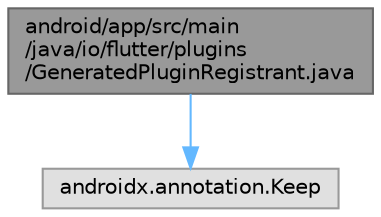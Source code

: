 digraph "android/app/src/main/java/io/flutter/plugins/GeneratedPluginRegistrant.java"
{
 // LATEX_PDF_SIZE
  bgcolor="transparent";
  edge [fontname=Helvetica,fontsize=10,labelfontname=Helvetica,labelfontsize=10];
  node [fontname=Helvetica,fontsize=10,shape=box,height=0.2,width=0.4];
  Node1 [id="Node000001",label="android/app/src/main\l/java/io/flutter/plugins\l/GeneratedPluginRegistrant.java",height=0.2,width=0.4,color="gray40", fillcolor="grey60", style="filled", fontcolor="black",tooltip=" "];
  Node1 -> Node2 [id="edge1_Node000001_Node000002",color="steelblue1",style="solid",tooltip=" "];
  Node2 [id="Node000002",label="androidx.annotation.Keep",height=0.2,width=0.4,color="grey60", fillcolor="#E0E0E0", style="filled",tooltip=" "];
}
